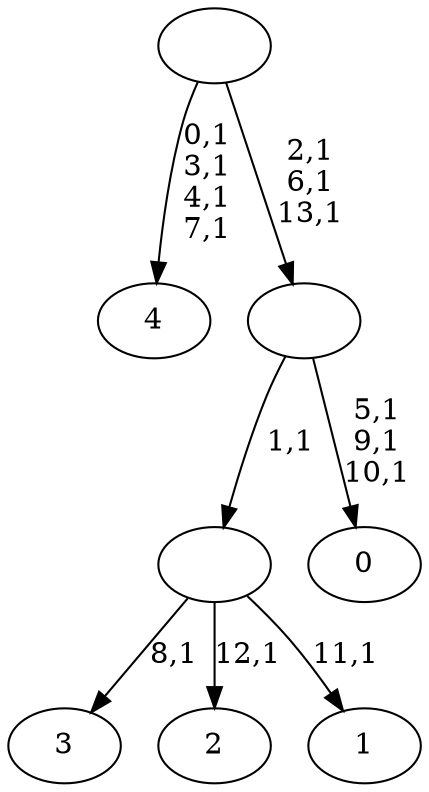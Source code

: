 digraph T {
	19 [label="4"]
	14 [label="3"]
	12 [label="2"]
	10 [label="1"]
	8 [label=""]
	7 [label="0"]
	3 [label=""]
	0 [label=""]
	8 -> 10 [label="11,1"]
	8 -> 12 [label="12,1"]
	8 -> 14 [label="8,1"]
	3 -> 7 [label="5,1\n9,1\n10,1"]
	3 -> 8 [label="1,1"]
	0 -> 3 [label="2,1\n6,1\n13,1"]
	0 -> 19 [label="0,1\n3,1\n4,1\n7,1"]
}
